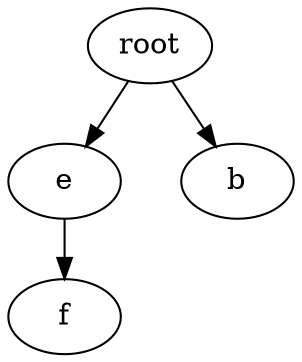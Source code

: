 digraph G {nodesep=0.4; ranksep=0.4;
0[label="e"];
1[label="b"];
2[label="f"];
3[label="root"];
0 -> 2;

3 -> 0;

3 -> 1;

}

